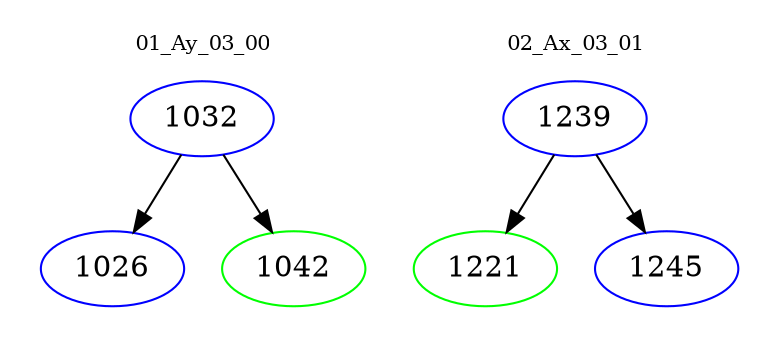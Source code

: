 digraph{
subgraph cluster_0 {
color = white
label = "01_Ay_03_00";
fontsize=10;
T0_1032 [label="1032", color="blue"]
T0_1032 -> T0_1026 [color="black"]
T0_1026 [label="1026", color="blue"]
T0_1032 -> T0_1042 [color="black"]
T0_1042 [label="1042", color="green"]
}
subgraph cluster_1 {
color = white
label = "02_Ax_03_01";
fontsize=10;
T1_1239 [label="1239", color="blue"]
T1_1239 -> T1_1221 [color="black"]
T1_1221 [label="1221", color="green"]
T1_1239 -> T1_1245 [color="black"]
T1_1245 [label="1245", color="blue"]
}
}
